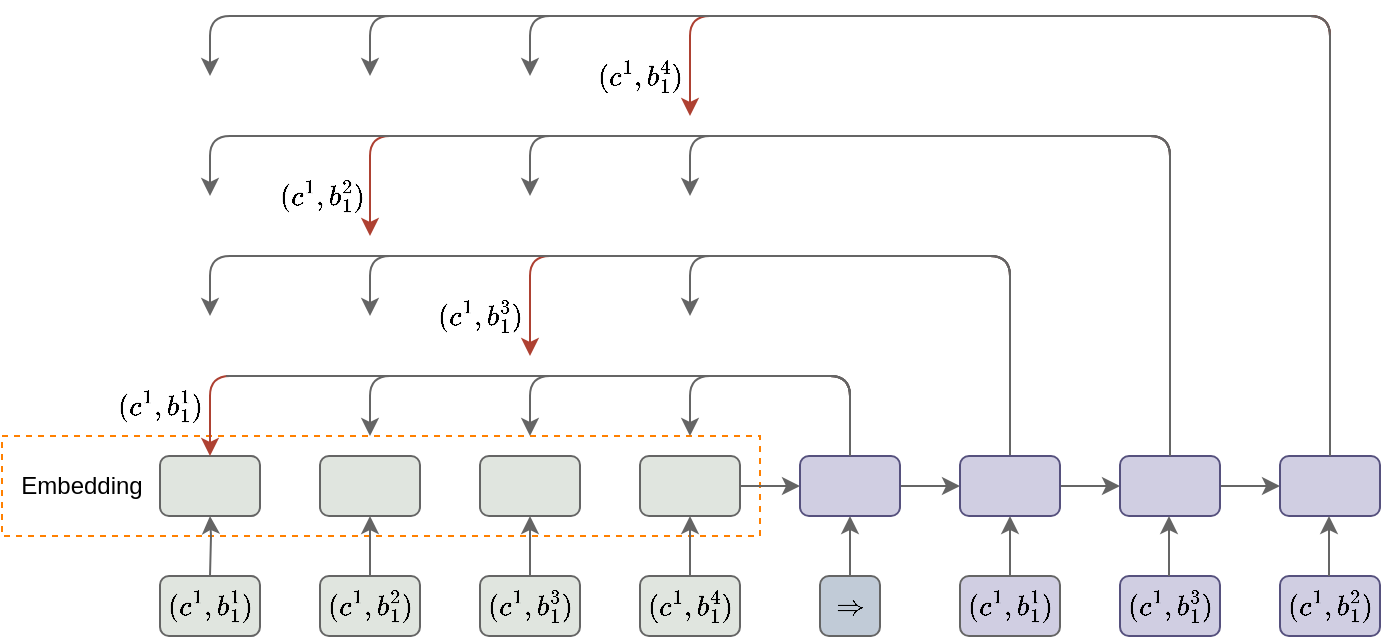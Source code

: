 <mxfile version="15.9.1" type="github">
  <diagram id="2XFo1p-fxah8GqtwvO1Y" name="Page-1">
    <mxGraphModel dx="946" dy="645" grid="1" gridSize="10" guides="1" tooltips="1" connect="1" arrows="1" fold="1" page="1" pageScale="1" pageWidth="827" pageHeight="1169" background="#FFFFFF" math="1" shadow="0">
      <root>
        <mxCell id="0" />
        <mxCell id="1" parent="0" />
        <mxCell id="Csq9lyuJkwoQhXxHPAL7-4" value="" style="rounded=0;whiteSpace=wrap;html=1;dashed=1;fillColor=none;strokeColor=#FF8000;" parent="1" vertex="1">
          <mxGeometry x="30" y="420" width="379" height="50" as="geometry" />
        </mxCell>
        <mxCell id="qlXSOoJGv1aodKmk3HRi-53" value="" style="endArrow=classic;html=1;rounded=1;shadow=0;labelBackgroundColor=#FFFFFF;sketch=0;fontColor=#CCCCFF;startSize=0;endSize=6;sourcePerimeterSpacing=0;strokeColor=#ae4132;fillColor=#fad9d5;edgeStyle=elbowEdgeStyle;elbow=vertical;exitX=0.5;exitY=0;exitDx=0;exitDy=0;" parent="1" source="qlXSOoJGv1aodKmk3HRi-14" edge="1">
          <mxGeometry width="50" height="50" relative="1" as="geometry">
            <mxPoint x="534" y="370" as="sourcePoint" />
            <mxPoint x="294" y="380" as="targetPoint" />
            <Array as="points">
              <mxPoint x="414" y="330" />
            </Array>
          </mxGeometry>
        </mxCell>
        <mxCell id="qlXSOoJGv1aodKmk3HRi-9" style="edgeStyle=orthogonalEdgeStyle;rounded=0;orthogonalLoop=1;jettySize=auto;html=1;strokeColor=#656565;fontColor=#1D3557;labelBackgroundColor=#F1FAEE;" parent="1" target="qlXSOoJGv1aodKmk3HRi-8" edge="1">
          <mxGeometry relative="1" as="geometry">
            <mxPoint x="134" y="490" as="sourcePoint" />
          </mxGeometry>
        </mxCell>
        <mxCell id="qlXSOoJGv1aodKmk3HRi-17" style="edgeStyle=orthogonalEdgeStyle;rounded=0;orthogonalLoop=1;jettySize=auto;html=1;strokeColor=#656565;fontColor=#1D3557;labelBackgroundColor=#F1FAEE;" parent="1" source="qlXSOoJGv1aodKmk3HRi-2" target="qlXSOoJGv1aodKmk3HRi-12" edge="1">
          <mxGeometry relative="1" as="geometry" />
        </mxCell>
        <mxCell id="qlXSOoJGv1aodKmk3HRi-2" value="&lt;span style=&quot;color: rgb(0 , 0 , 0)&quot;&gt;$$(c^1, b^4_1)$$&lt;/span&gt;" style="rounded=1;whiteSpace=wrap;html=1;fillColor=#E0E5DF;strokeColor=#656565;fontColor=#1D3557;" parent="1" vertex="1">
          <mxGeometry x="349" y="490" width="50" height="30" as="geometry" />
        </mxCell>
        <mxCell id="qlXSOoJGv1aodKmk3HRi-19" style="edgeStyle=orthogonalEdgeStyle;rounded=0;orthogonalLoop=1;jettySize=auto;html=1;strokeColor=#656565;fontColor=#1D3557;labelBackgroundColor=#F1FAEE;" parent="1" source="qlXSOoJGv1aodKmk3HRi-3" target="qlXSOoJGv1aodKmk3HRi-14" edge="1">
          <mxGeometry relative="1" as="geometry" />
        </mxCell>
        <mxCell id="qlXSOoJGv1aodKmk3HRi-3" value="$$(c^1, b^1_1)$$" style="rounded=1;whiteSpace=wrap;html=1;fillColor=#D0CEE2;strokeColor=#656565;" parent="1" vertex="1">
          <mxGeometry x="509" y="490" width="50" height="30" as="geometry" />
        </mxCell>
        <mxCell id="qlXSOoJGv1aodKmk3HRi-16" style="edgeStyle=orthogonalEdgeStyle;rounded=0;orthogonalLoop=1;jettySize=auto;html=1;strokeColor=#656565;fontColor=#1D3557;labelBackgroundColor=#F1FAEE;" parent="1" source="qlXSOoJGv1aodKmk3HRi-4" target="qlXSOoJGv1aodKmk3HRi-11" edge="1">
          <mxGeometry relative="1" as="geometry" />
        </mxCell>
        <mxCell id="qlXSOoJGv1aodKmk3HRi-4" value="&lt;span style=&quot;color: rgb(0 , 0 , 0)&quot;&gt;$$(c^1, b^3_1)$$&lt;/span&gt;" style="rounded=1;whiteSpace=wrap;html=1;fillColor=#e0e5df;strokeColor=#656565;fontColor=#1D3557;" parent="1" vertex="1">
          <mxGeometry x="269" y="490" width="50" height="30" as="geometry" />
        </mxCell>
        <mxCell id="qlXSOoJGv1aodKmk3HRi-15" style="edgeStyle=orthogonalEdgeStyle;rounded=0;orthogonalLoop=1;jettySize=auto;html=1;strokeColor=#656565;fontColor=#1D3557;labelBackgroundColor=#F1FAEE;" parent="1" source="qlXSOoJGv1aodKmk3HRi-5" target="qlXSOoJGv1aodKmk3HRi-10" edge="1">
          <mxGeometry relative="1" as="geometry" />
        </mxCell>
        <mxCell id="qlXSOoJGv1aodKmk3HRi-5" value="&lt;span style=&quot;color: rgb(0 , 0 , 0)&quot;&gt;$$(c^1, b^2_1)$$&lt;/span&gt;" style="rounded=1;whiteSpace=wrap;html=1;fillColor=#e0e5df;strokeColor=#656565;fontColor=#1D3557;" parent="1" vertex="1">
          <mxGeometry x="189" y="490" width="50" height="30" as="geometry" />
        </mxCell>
        <mxCell id="qlXSOoJGv1aodKmk3HRi-18" style="edgeStyle=orthogonalEdgeStyle;rounded=0;orthogonalLoop=1;jettySize=auto;html=1;strokeColor=#656565;fontColor=#1D3557;labelBackgroundColor=#F1FAEE;" parent="1" source="qlXSOoJGv1aodKmk3HRi-7" target="qlXSOoJGv1aodKmk3HRi-13" edge="1">
          <mxGeometry relative="1" as="geometry" />
        </mxCell>
        <mxCell id="qlXSOoJGv1aodKmk3HRi-7" value="$$\Rightarrow$$" style="rounded=1;whiteSpace=wrap;html=1;fillColor=#c1cbd7;strokeColor=#656565;" parent="1" vertex="1">
          <mxGeometry x="439" y="490" width="30" height="30" as="geometry" />
        </mxCell>
        <mxCell id="qlXSOoJGv1aodKmk3HRi-8" value="" style="rounded=1;whiteSpace=wrap;html=1;fillColor=#e0e5df;strokeColor=#656565;fontColor=#1D3557;" parent="1" vertex="1">
          <mxGeometry x="109" y="430" width="50" height="30" as="geometry" />
        </mxCell>
        <mxCell id="qlXSOoJGv1aodKmk3HRi-10" value="" style="rounded=1;whiteSpace=wrap;html=1;fillColor=#e0e5df;strokeColor=#656565;fontColor=#1D3557;" parent="1" vertex="1">
          <mxGeometry x="189" y="430" width="50" height="30" as="geometry" />
        </mxCell>
        <mxCell id="qlXSOoJGv1aodKmk3HRi-11" value="" style="rounded=1;whiteSpace=wrap;html=1;fillColor=#e0e5df;strokeColor=#656565;fontColor=#1D3557;" parent="1" vertex="1">
          <mxGeometry x="269" y="430" width="50" height="30" as="geometry" />
        </mxCell>
        <mxCell id="qlXSOoJGv1aodKmk3HRi-24" style="edgeStyle=orthogonalEdgeStyle;rounded=0;orthogonalLoop=1;jettySize=auto;html=1;entryX=0;entryY=0.5;entryDx=0;entryDy=0;strokeColor=#656565;fontColor=#1D3557;labelBackgroundColor=#F1FAEE;" parent="1" source="qlXSOoJGv1aodKmk3HRi-12" target="qlXSOoJGv1aodKmk3HRi-13" edge="1">
          <mxGeometry relative="1" as="geometry" />
        </mxCell>
        <mxCell id="qlXSOoJGv1aodKmk3HRi-12" value="" style="rounded=1;whiteSpace=wrap;html=1;fillColor=#e0e5df;strokeColor=#656565;fontColor=#1D3557;" parent="1" vertex="1">
          <mxGeometry x="349" y="430" width="50" height="30" as="geometry" />
        </mxCell>
        <mxCell id="qlXSOoJGv1aodKmk3HRi-25" style="edgeStyle=orthogonalEdgeStyle;rounded=0;orthogonalLoop=1;jettySize=auto;html=1;entryX=0;entryY=0.5;entryDx=0;entryDy=0;strokeColor=#656565;fontColor=#1D3557;labelBackgroundColor=#F1FAEE;" parent="1" source="qlXSOoJGv1aodKmk3HRi-13" target="qlXSOoJGv1aodKmk3HRi-14" edge="1">
          <mxGeometry relative="1" as="geometry" />
        </mxCell>
        <mxCell id="qlXSOoJGv1aodKmk3HRi-98" style="edgeStyle=orthogonalEdgeStyle;rounded=1;sketch=0;jumpStyle=none;orthogonalLoop=1;jettySize=auto;html=1;entryX=0.5;entryY=0;entryDx=0;entryDy=0;shadow=0;labelBackgroundColor=#FFFFFF;fontColor=#CCCCFF;startArrow=none;startFill=0;endArrow=classic;endFill=1;sourcePerimeterSpacing=-6;strokeColor=#ae4132;fillColor=#fad9d5;" parent="1" source="qlXSOoJGv1aodKmk3HRi-13" target="qlXSOoJGv1aodKmk3HRi-8" edge="1">
          <mxGeometry relative="1" as="geometry">
            <Array as="points">
              <mxPoint x="454" y="390" />
              <mxPoint x="134" y="390" />
            </Array>
          </mxGeometry>
        </mxCell>
        <mxCell id="qlXSOoJGv1aodKmk3HRi-99" style="edgeStyle=orthogonalEdgeStyle;rounded=1;sketch=0;jumpStyle=none;orthogonalLoop=1;jettySize=auto;html=1;shadow=0;labelBackgroundColor=#FFFFFF;fontColor=#CCCCFF;startArrow=none;startFill=0;endArrow=none;endFill=0;sourcePerimeterSpacing=-6;strokeColor=#656565;fillColor=#A8DADC;" parent="1" source="qlXSOoJGv1aodKmk3HRi-13" edge="1">
          <mxGeometry relative="1" as="geometry">
            <mxPoint x="142" y="390" as="targetPoint" />
            <Array as="points">
              <mxPoint x="454" y="390" />
            </Array>
          </mxGeometry>
        </mxCell>
        <mxCell id="qlXSOoJGv1aodKmk3HRi-13" value="" style="rounded=1;whiteSpace=wrap;html=1;fillColor=#d0cee2;strokeColor=#56517e;" parent="1" vertex="1">
          <mxGeometry x="429" y="430" width="50" height="30" as="geometry" />
        </mxCell>
        <mxCell id="qlXSOoJGv1aodKmk3HRi-75" style="edgeStyle=elbowEdgeStyle;rounded=1;sketch=0;orthogonalLoop=1;jettySize=auto;elbow=vertical;html=1;exitX=0.5;exitY=0;exitDx=0;exitDy=0;shadow=0;labelBackgroundColor=#FFFFFF;fontColor=#CCCCFF;startArrow=none;startFill=0;startSize=0;endSize=6;sourcePerimeterSpacing=-6;strokeColor=#656565;fillColor=#A8DADC;" parent="1" source="qlXSOoJGv1aodKmk3HRi-14" edge="1">
          <mxGeometry relative="1" as="geometry">
            <mxPoint x="134" y="360" as="targetPoint" />
            <Array as="points">
              <mxPoint x="334" y="330" />
            </Array>
          </mxGeometry>
        </mxCell>
        <mxCell id="qlXSOoJGv1aodKmk3HRi-94" style="edgeStyle=elbowEdgeStyle;rounded=1;sketch=0;orthogonalLoop=1;jettySize=auto;elbow=vertical;html=1;exitX=1;exitY=0.5;exitDx=0;exitDy=0;shadow=0;labelBackgroundColor=#FFFFFF;fontColor=#CCCCFF;startArrow=none;startFill=0;sourcePerimeterSpacing=-6;strokeColor=#656565;fillColor=#A8DADC;" parent="1" source="qlXSOoJGv1aodKmk3HRi-14" target="qlXSOoJGv1aodKmk3HRi-44" edge="1">
          <mxGeometry relative="1" as="geometry" />
        </mxCell>
        <mxCell id="qlXSOoJGv1aodKmk3HRi-14" value="" style="rounded=1;whiteSpace=wrap;html=1;fillColor=#d0cee2;strokeColor=#56517e;" parent="1" vertex="1">
          <mxGeometry x="509" y="430" width="50" height="30" as="geometry" />
        </mxCell>
        <mxCell id="qlXSOoJGv1aodKmk3HRi-40" value="" style="endArrow=classic;html=1;rounded=1;shadow=0;labelBackgroundColor=#FFFFFF;sketch=0;fontColor=#CCCCFF;startSize=0;endSize=6;sourcePerimeterSpacing=0;strokeColor=#656565;fillColor=#A8DADC;edgeStyle=elbowEdgeStyle;elbow=vertical;exitX=0.5;exitY=0;exitDx=0;exitDy=0;" parent="1" source="qlXSOoJGv1aodKmk3HRi-13" edge="1">
          <mxGeometry width="50" height="50" relative="1" as="geometry">
            <mxPoint x="449" y="400" as="sourcePoint" />
            <mxPoint x="214" y="420" as="targetPoint" />
            <Array as="points">
              <mxPoint x="334" y="390" />
            </Array>
          </mxGeometry>
        </mxCell>
        <mxCell id="qlXSOoJGv1aodKmk3HRi-41" value="" style="endArrow=classic;html=1;rounded=1;shadow=0;labelBackgroundColor=#FFFFFF;sketch=0;fontColor=#CCCCFF;startSize=0;endSize=6;sourcePerimeterSpacing=0;strokeColor=#656565;fillColor=#A8DADC;edgeStyle=elbowEdgeStyle;elbow=vertical;exitX=0.5;exitY=0;exitDx=0;exitDy=0;" parent="1" source="qlXSOoJGv1aodKmk3HRi-13" edge="1">
          <mxGeometry width="50" height="50" relative="1" as="geometry">
            <mxPoint x="459" y="430" as="sourcePoint" />
            <mxPoint x="374" y="420" as="targetPoint" />
            <Array as="points">
              <mxPoint x="414" y="390" />
            </Array>
          </mxGeometry>
        </mxCell>
        <mxCell id="qlXSOoJGv1aodKmk3HRi-42" value="" style="endArrow=classic;html=1;rounded=1;shadow=0;labelBackgroundColor=#FFFFFF;sketch=0;fontColor=#CCCCFF;startSize=0;endSize=6;sourcePerimeterSpacing=0;strokeColor=#656565;fillColor=#A8DADC;edgeStyle=elbowEdgeStyle;elbow=vertical;exitX=0.5;exitY=0;exitDx=0;exitDy=0;" parent="1" source="qlXSOoJGv1aodKmk3HRi-13" edge="1">
          <mxGeometry width="50" height="50" relative="1" as="geometry">
            <mxPoint x="449" y="420" as="sourcePoint" />
            <mxPoint x="294" y="420" as="targetPoint" />
            <Array as="points">
              <mxPoint x="379" y="390" />
            </Array>
          </mxGeometry>
        </mxCell>
        <mxCell id="qlXSOoJGv1aodKmk3HRi-76" style="edgeStyle=elbowEdgeStyle;rounded=1;sketch=0;orthogonalLoop=1;jettySize=auto;elbow=vertical;html=1;exitX=0.5;exitY=0;exitDx=0;exitDy=0;shadow=0;labelBackgroundColor=#FFFFFF;fontColor=#CCCCFF;startArrow=none;startFill=0;startSize=0;endSize=6;sourcePerimeterSpacing=-6;strokeColor=#ae4132;fillColor=#fad9d5;" parent="1" source="qlXSOoJGv1aodKmk3HRi-44" edge="1">
          <mxGeometry relative="1" as="geometry">
            <mxPoint x="214" y="320" as="targetPoint" />
            <Array as="points">
              <mxPoint x="409" y="270" />
            </Array>
          </mxGeometry>
        </mxCell>
        <mxCell id="qlXSOoJGv1aodKmk3HRi-77" style="edgeStyle=elbowEdgeStyle;rounded=1;sketch=0;orthogonalLoop=1;jettySize=auto;elbow=vertical;html=1;shadow=0;labelBackgroundColor=#FFFFFF;fontColor=#CCCCFF;startArrow=none;startFill=0;startSize=0;endSize=6;sourcePerimeterSpacing=-6;strokeColor=#656565;fillColor=#A8DADC;" parent="1" source="qlXSOoJGv1aodKmk3HRi-44" edge="1">
          <mxGeometry relative="1" as="geometry">
            <mxPoint x="134" y="300" as="targetPoint" />
            <Array as="points">
              <mxPoint x="362" y="270" />
            </Array>
          </mxGeometry>
        </mxCell>
        <mxCell id="qlXSOoJGv1aodKmk3HRi-95" style="edgeStyle=elbowEdgeStyle;rounded=1;sketch=0;orthogonalLoop=1;jettySize=auto;elbow=vertical;html=1;exitX=1;exitY=0.5;exitDx=0;exitDy=0;shadow=0;labelBackgroundColor=#FFFFFF;fontColor=#CCCCFF;startArrow=none;startFill=0;sourcePerimeterSpacing=-6;strokeColor=#656565;fillColor=#A8DADC;" parent="1" source="qlXSOoJGv1aodKmk3HRi-44" target="qlXSOoJGv1aodKmk3HRi-45" edge="1">
          <mxGeometry relative="1" as="geometry" />
        </mxCell>
        <mxCell id="qlXSOoJGv1aodKmk3HRi-44" value="" style="rounded=1;whiteSpace=wrap;html=1;fillColor=#d0cee2;strokeColor=#56517e;" parent="1" vertex="1">
          <mxGeometry x="589" y="430" width="50" height="30" as="geometry" />
        </mxCell>
        <mxCell id="qlXSOoJGv1aodKmk3HRi-82" style="edgeStyle=elbowEdgeStyle;rounded=1;sketch=0;orthogonalLoop=1;jettySize=auto;elbow=vertical;html=1;shadow=0;labelBackgroundColor=#FFFFFF;fontColor=#CCCCFF;startArrow=none;startFill=0;startSize=0;endSize=6;sourcePerimeterSpacing=-6;strokeColor=#656565;fillColor=#A8DADC;" parent="1" source="qlXSOoJGv1aodKmk3HRi-45" edge="1">
          <mxGeometry relative="1" as="geometry">
            <mxPoint x="134" y="240" as="targetPoint" />
            <Array as="points">
              <mxPoint x="409" y="210" />
            </Array>
          </mxGeometry>
        </mxCell>
        <mxCell id="qlXSOoJGv1aodKmk3HRi-45" value="" style="rounded=1;whiteSpace=wrap;html=1;fillColor=#d0cee2;strokeColor=#56517e;" parent="1" vertex="1">
          <mxGeometry x="669" y="430" width="50" height="30" as="geometry" />
        </mxCell>
        <mxCell id="qlXSOoJGv1aodKmk3HRi-47" value="$$(c^1, b^3_1)$$" style="rounded=1;whiteSpace=wrap;html=1;fillColor=#d0cee2;strokeColor=#56517e;" parent="1" vertex="1">
          <mxGeometry x="589" y="490" width="50" height="30" as="geometry" />
        </mxCell>
        <mxCell id="qlXSOoJGv1aodKmk3HRi-48" value="$$(c^1, b^2_1)$$" style="rounded=1;whiteSpace=wrap;html=1;fillColor=#d0cee2;strokeColor=#56517e;" parent="1" vertex="1">
          <mxGeometry x="669" y="490" width="50" height="30" as="geometry" />
        </mxCell>
        <mxCell id="qlXSOoJGv1aodKmk3HRi-52" style="edgeStyle=orthogonalEdgeStyle;curved=0;rounded=1;sketch=0;orthogonalLoop=1;jettySize=auto;html=1;labelBackgroundColor=#FFFFFF;fontColor=#CCCCFF;strokeColor=#656565;fillColor=#A8DADC;sourcePerimeterSpacing=-1;" parent="1" edge="1">
          <mxGeometry relative="1" as="geometry">
            <mxPoint x="534" y="370" as="sourcePoint" />
            <mxPoint x="214" y="360" as="targetPoint" />
            <Array as="points">
              <mxPoint x="534" y="330" />
              <mxPoint x="214" y="330" />
            </Array>
          </mxGeometry>
        </mxCell>
        <mxCell id="qlXSOoJGv1aodKmk3HRi-58" style="edgeStyle=orthogonalEdgeStyle;curved=0;rounded=1;sketch=0;orthogonalLoop=1;jettySize=auto;html=1;labelBackgroundColor=#FFFFFF;fontColor=#CCCCFF;strokeColor=#656565;fillColor=#A8DADC;" parent="1" edge="1">
          <mxGeometry relative="1" as="geometry">
            <mxPoint x="614" y="310" as="sourcePoint" />
            <mxPoint x="294" y="300" as="targetPoint" />
            <Array as="points">
              <mxPoint x="614" y="270" />
              <mxPoint x="294" y="270" />
            </Array>
          </mxGeometry>
        </mxCell>
        <mxCell id="qlXSOoJGv1aodKmk3HRi-59" value="" style="endArrow=classic;html=1;rounded=1;shadow=0;labelBackgroundColor=#FFFFFF;sketch=0;fontColor=#CCCCFF;startSize=0;endSize=6;sourcePerimeterSpacing=0;strokeColor=#656565;fillColor=#A8DADC;edgeStyle=elbowEdgeStyle;elbow=vertical;exitX=0.5;exitY=0;exitDx=0;exitDy=0;" parent="1" source="qlXSOoJGv1aodKmk3HRi-44" edge="1">
          <mxGeometry width="50" height="50" relative="1" as="geometry">
            <mxPoint x="614" y="310" as="sourcePoint" />
            <mxPoint x="374" y="300" as="targetPoint" />
            <Array as="points">
              <mxPoint x="549" y="270" />
              <mxPoint x="494" y="270" />
            </Array>
          </mxGeometry>
        </mxCell>
        <mxCell id="qlXSOoJGv1aodKmk3HRi-63" style="edgeStyle=elbowEdgeStyle;rounded=1;sketch=0;orthogonalLoop=1;jettySize=auto;elbow=vertical;html=1;entryX=0.5;entryY=0;entryDx=0;entryDy=0;shadow=0;labelBackgroundColor=#FFFFFF;fontColor=#CCCCFF;startArrow=classicThin;startFill=1;startSize=0;endSize=6;sourcePerimeterSpacing=0;strokeColor=#656565;fillColor=#A8DADC;" parent="1" source="qlXSOoJGv1aodKmk3HRi-47" target="qlXSOoJGv1aodKmk3HRi-47" edge="1">
          <mxGeometry relative="1" as="geometry" />
        </mxCell>
        <mxCell id="qlXSOoJGv1aodKmk3HRi-65" style="edgeStyle=orthogonalEdgeStyle;rounded=0;orthogonalLoop=1;jettySize=auto;html=1;strokeColor=#656565;fontColor=#1D3557;labelBackgroundColor=#F1FAEE;" parent="1" edge="1">
          <mxGeometry relative="1" as="geometry">
            <mxPoint x="613.5" y="490" as="sourcePoint" />
            <mxPoint x="613.5" y="460" as="targetPoint" />
          </mxGeometry>
        </mxCell>
        <mxCell id="qlXSOoJGv1aodKmk3HRi-66" style="edgeStyle=orthogonalEdgeStyle;rounded=0;orthogonalLoop=1;jettySize=auto;html=1;strokeColor=#656565;fontColor=#1D3557;labelBackgroundColor=#F1FAEE;" parent="1" edge="1">
          <mxGeometry relative="1" as="geometry">
            <mxPoint x="693.5" y="490" as="sourcePoint" />
            <mxPoint x="693.5" y="460" as="targetPoint" />
          </mxGeometry>
        </mxCell>
        <mxCell id="qlXSOoJGv1aodKmk3HRi-79" value="" style="endArrow=classic;html=1;rounded=1;shadow=0;labelBackgroundColor=#FFFFFF;sketch=0;fontColor=#CCCCFF;startSize=0;endSize=6;sourcePerimeterSpacing=0;strokeColor=#656565;fillColor=#A8DADC;edgeStyle=elbowEdgeStyle;elbow=vertical;exitX=0.5;exitY=0;exitDx=0;exitDy=0;" parent="1" source="qlXSOoJGv1aodKmk3HRi-45" edge="1">
          <mxGeometry width="50" height="50" relative="1" as="geometry">
            <mxPoint x="454" y="250" as="sourcePoint" />
            <mxPoint x="214" y="240" as="targetPoint" />
            <Array as="points">
              <mxPoint x="334" y="210" />
            </Array>
          </mxGeometry>
        </mxCell>
        <mxCell id="qlXSOoJGv1aodKmk3HRi-80" value="" style="endArrow=classic;html=1;rounded=1;shadow=0;labelBackgroundColor=#FFFFFF;sketch=0;fontColor=#CCCCFF;startSize=0;endSize=6;sourcePerimeterSpacing=0;strokeColor=#ae4132;fillColor=#fad9d5;edgeStyle=elbowEdgeStyle;elbow=vertical;exitX=0.5;exitY=0;exitDx=0;exitDy=0;" parent="1" source="qlXSOoJGv1aodKmk3HRi-45" edge="1">
          <mxGeometry width="50" height="50" relative="1" as="geometry">
            <mxPoint x="454" y="250" as="sourcePoint" />
            <mxPoint x="374" y="260" as="targetPoint" />
            <Array as="points">
              <mxPoint x="414" y="210" />
            </Array>
          </mxGeometry>
        </mxCell>
        <mxCell id="qlXSOoJGv1aodKmk3HRi-81" value="" style="endArrow=classic;html=1;rounded=1;shadow=0;labelBackgroundColor=#FFFFFF;sketch=0;fontColor=#CCCCFF;startSize=0;endSize=6;sourcePerimeterSpacing=0;strokeColor=#656565;fillColor=#A8DADC;edgeStyle=elbowEdgeStyle;elbow=vertical;exitX=0.5;exitY=0;exitDx=0;exitDy=0;" parent="1" source="qlXSOoJGv1aodKmk3HRi-45" edge="1">
          <mxGeometry width="50" height="50" relative="1" as="geometry">
            <mxPoint x="454" y="250" as="sourcePoint" />
            <mxPoint x="294" y="240" as="targetPoint" />
            <Array as="points">
              <mxPoint x="379" y="210" />
            </Array>
          </mxGeometry>
        </mxCell>
        <mxCell id="qlXSOoJGv1aodKmk3HRi-71" value="" style="endArrow=classic;html=1;rounded=1;shadow=0;labelBackgroundColor=#FFFFFF;sketch=0;fontColor=#CCCCFF;startSize=0;endSize=6;sourcePerimeterSpacing=0;strokeColor=#656565;fillColor=#A8DADC;edgeStyle=elbowEdgeStyle;elbow=vertical;exitX=0.5;exitY=0;exitDx=0;exitDy=0;" parent="1" edge="1">
          <mxGeometry width="50" height="50" relative="1" as="geometry">
            <mxPoint x="534" y="370" as="sourcePoint" />
            <mxPoint x="374" y="360" as="targetPoint" />
            <Array as="points">
              <mxPoint x="459" y="330" />
            </Array>
          </mxGeometry>
        </mxCell>
        <mxCell id="qlXSOoJGv1aodKmk3HRi-100" value="&lt;span style=&quot;color: rgb(0 , 0 , 0)&quot;&gt;$$(c^1, b^1_1)$$&lt;/span&gt;" style="rounded=1;whiteSpace=wrap;html=1;fillColor=#e0e5df;strokeColor=#656565;fontColor=#1D3557;" parent="1" vertex="1">
          <mxGeometry x="109" y="490" width="50" height="30" as="geometry" />
        </mxCell>
        <mxCell id="qlXSOoJGv1aodKmk3HRi-104" value="$$(c^1, b^1_1)$$" style="text;html=1;strokeColor=none;fillColor=none;align=center;verticalAlign=middle;whiteSpace=wrap;rounded=0;labelBackgroundColor=none;sketch=0;fontColor=default;" parent="1" vertex="1">
          <mxGeometry x="90" y="400" width="39" height="10" as="geometry" />
        </mxCell>
        <mxCell id="qlXSOoJGv1aodKmk3HRi-105" value="$$(c^1, b^3_1)$$" style="text;html=1;strokeColor=none;fillColor=none;align=center;verticalAlign=middle;whiteSpace=wrap;rounded=0;labelBackgroundColor=none;sketch=0;fontColor=default;" parent="1" vertex="1">
          <mxGeometry x="250" y="350" width="39" height="20" as="geometry" />
        </mxCell>
        <mxCell id="qlXSOoJGv1aodKmk3HRi-107" value="$$(c^1, b^2_1)$$" style="text;html=1;strokeColor=none;fillColor=none;align=center;verticalAlign=middle;whiteSpace=wrap;rounded=0;labelBackgroundColor=none;sketch=0;fontColor=default;" parent="1" vertex="1">
          <mxGeometry x="170" y="290" width="41" height="20" as="geometry" />
        </mxCell>
        <mxCell id="qlXSOoJGv1aodKmk3HRi-108" value="$$(c^1, b^4_1)$$" style="text;html=1;strokeColor=none;fillColor=none;align=center;verticalAlign=middle;whiteSpace=wrap;rounded=0;labelBackgroundColor=none;sketch=0;fontColor=default;" parent="1" vertex="1">
          <mxGeometry x="330" y="230" width="39" height="20" as="geometry" />
        </mxCell>
        <mxCell id="Csq9lyuJkwoQhXxHPAL7-7" value="Embedding" style="text;html=1;strokeColor=none;fillColor=none;align=center;verticalAlign=middle;whiteSpace=wrap;rounded=0;dashed=1;" parent="1" vertex="1">
          <mxGeometry x="40" y="430" width="60" height="30" as="geometry" />
        </mxCell>
      </root>
    </mxGraphModel>
  </diagram>
</mxfile>
